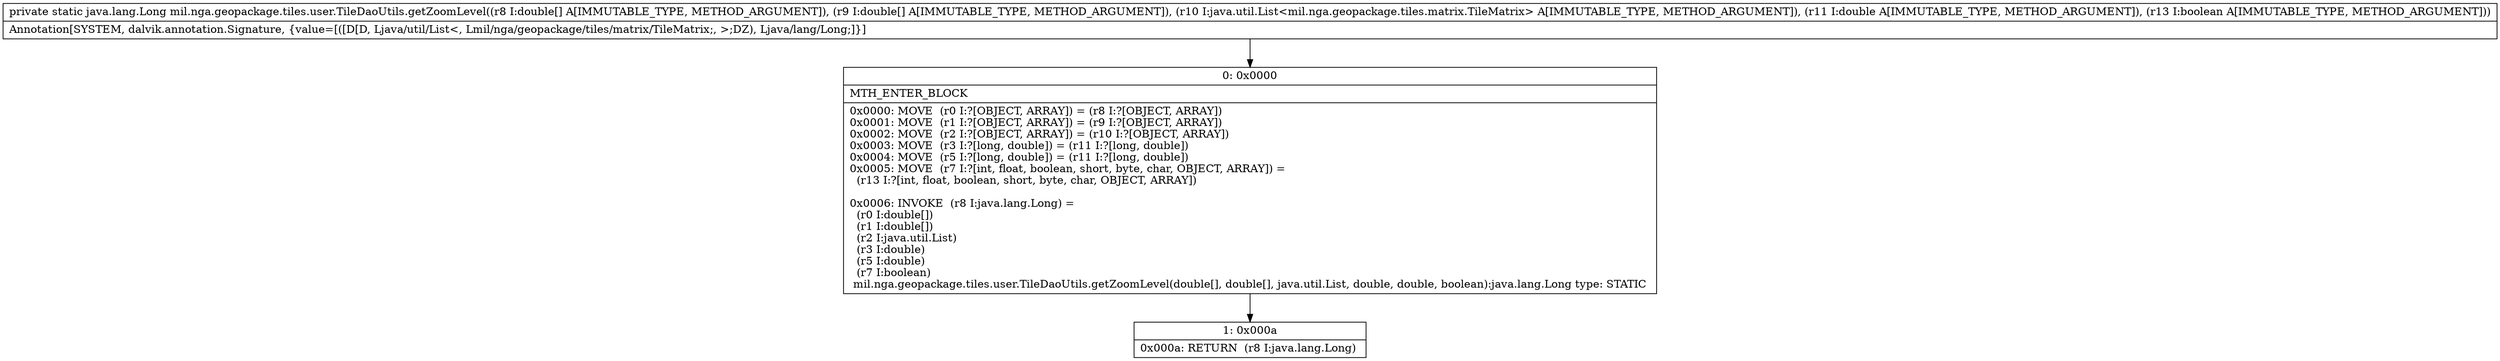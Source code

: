 digraph "CFG formil.nga.geopackage.tiles.user.TileDaoUtils.getZoomLevel([D[DLjava\/util\/List;DZ)Ljava\/lang\/Long;" {
Node_0 [shape=record,label="{0\:\ 0x0000|MTH_ENTER_BLOCK\l|0x0000: MOVE  (r0 I:?[OBJECT, ARRAY]) = (r8 I:?[OBJECT, ARRAY]) \l0x0001: MOVE  (r1 I:?[OBJECT, ARRAY]) = (r9 I:?[OBJECT, ARRAY]) \l0x0002: MOVE  (r2 I:?[OBJECT, ARRAY]) = (r10 I:?[OBJECT, ARRAY]) \l0x0003: MOVE  (r3 I:?[long, double]) = (r11 I:?[long, double]) \l0x0004: MOVE  (r5 I:?[long, double]) = (r11 I:?[long, double]) \l0x0005: MOVE  (r7 I:?[int, float, boolean, short, byte, char, OBJECT, ARRAY]) = \l  (r13 I:?[int, float, boolean, short, byte, char, OBJECT, ARRAY])\l \l0x0006: INVOKE  (r8 I:java.lang.Long) = \l  (r0 I:double[])\l  (r1 I:double[])\l  (r2 I:java.util.List)\l  (r3 I:double)\l  (r5 I:double)\l  (r7 I:boolean)\l mil.nga.geopackage.tiles.user.TileDaoUtils.getZoomLevel(double[], double[], java.util.List, double, double, boolean):java.lang.Long type: STATIC \l}"];
Node_1 [shape=record,label="{1\:\ 0x000a|0x000a: RETURN  (r8 I:java.lang.Long) \l}"];
MethodNode[shape=record,label="{private static java.lang.Long mil.nga.geopackage.tiles.user.TileDaoUtils.getZoomLevel((r8 I:double[] A[IMMUTABLE_TYPE, METHOD_ARGUMENT]), (r9 I:double[] A[IMMUTABLE_TYPE, METHOD_ARGUMENT]), (r10 I:java.util.List\<mil.nga.geopackage.tiles.matrix.TileMatrix\> A[IMMUTABLE_TYPE, METHOD_ARGUMENT]), (r11 I:double A[IMMUTABLE_TYPE, METHOD_ARGUMENT]), (r13 I:boolean A[IMMUTABLE_TYPE, METHOD_ARGUMENT]))  | Annotation[SYSTEM, dalvik.annotation.Signature, \{value=[([D[D, Ljava\/util\/List\<, Lmil\/nga\/geopackage\/tiles\/matrix\/TileMatrix;, \>;DZ), Ljava\/lang\/Long;]\}]\l}"];
MethodNode -> Node_0;
Node_0 -> Node_1;
}

